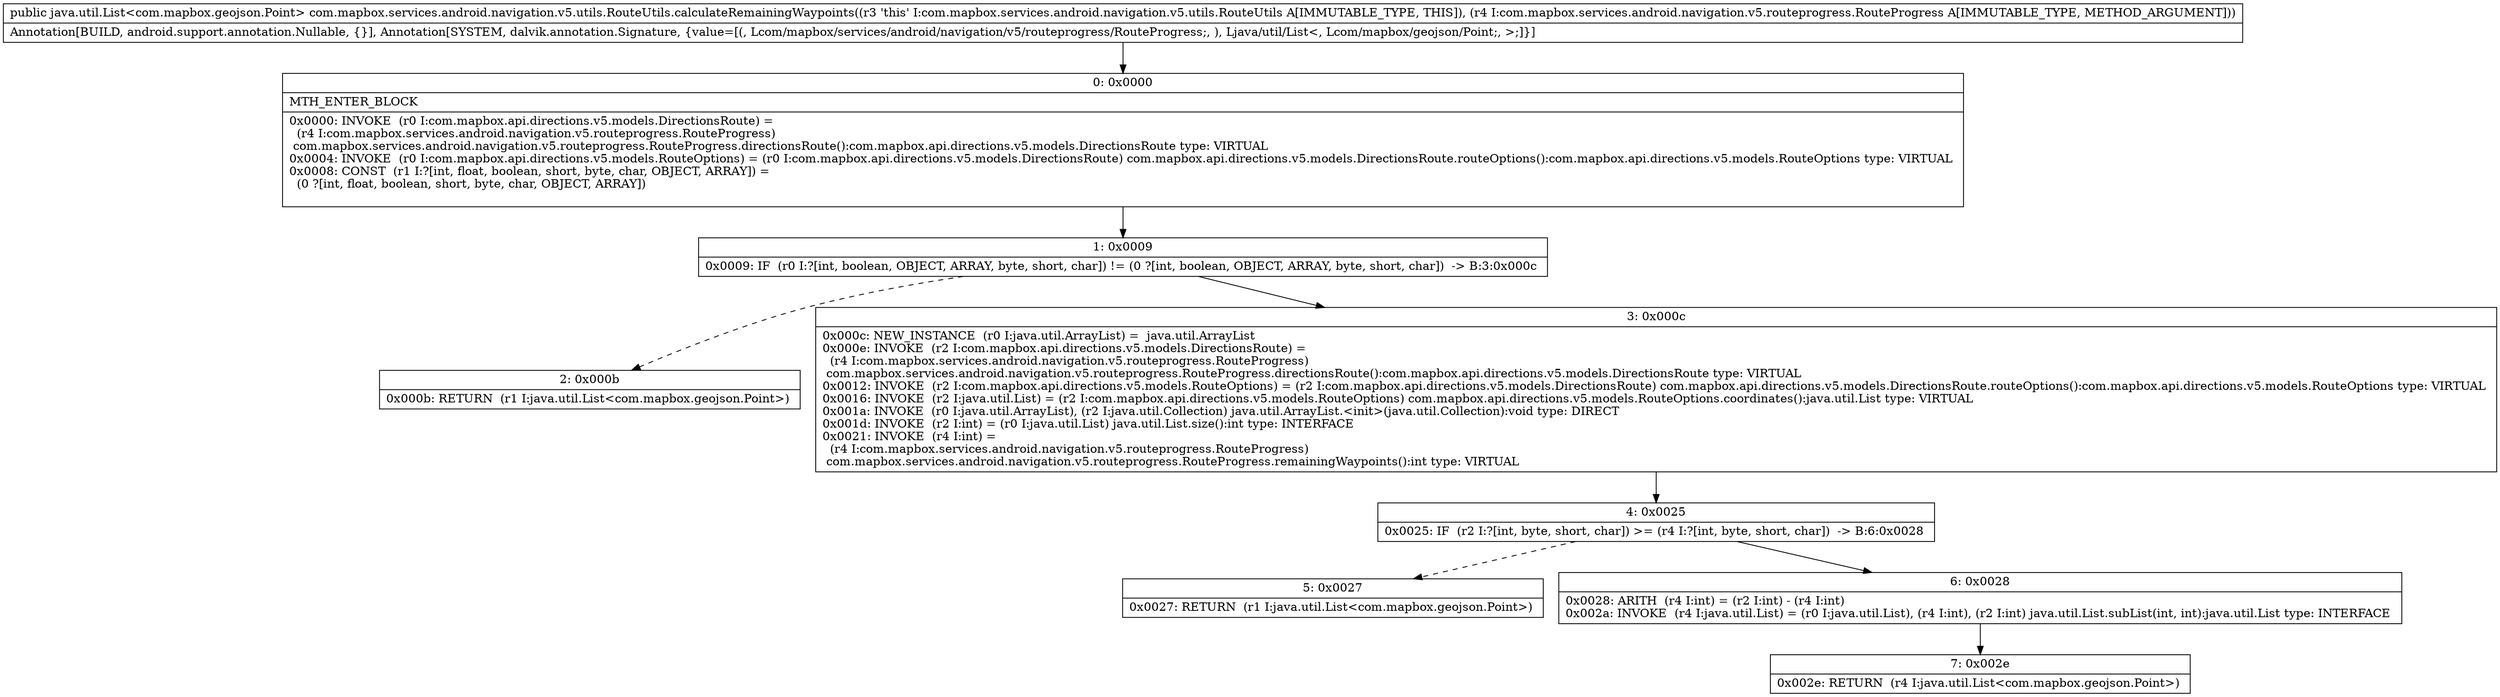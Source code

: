 digraph "CFG forcom.mapbox.services.android.navigation.v5.utils.RouteUtils.calculateRemainingWaypoints(Lcom\/mapbox\/services\/android\/navigation\/v5\/routeprogress\/RouteProgress;)Ljava\/util\/List;" {
Node_0 [shape=record,label="{0\:\ 0x0000|MTH_ENTER_BLOCK\l|0x0000: INVOKE  (r0 I:com.mapbox.api.directions.v5.models.DirectionsRoute) = \l  (r4 I:com.mapbox.services.android.navigation.v5.routeprogress.RouteProgress)\l com.mapbox.services.android.navigation.v5.routeprogress.RouteProgress.directionsRoute():com.mapbox.api.directions.v5.models.DirectionsRoute type: VIRTUAL \l0x0004: INVOKE  (r0 I:com.mapbox.api.directions.v5.models.RouteOptions) = (r0 I:com.mapbox.api.directions.v5.models.DirectionsRoute) com.mapbox.api.directions.v5.models.DirectionsRoute.routeOptions():com.mapbox.api.directions.v5.models.RouteOptions type: VIRTUAL \l0x0008: CONST  (r1 I:?[int, float, boolean, short, byte, char, OBJECT, ARRAY]) = \l  (0 ?[int, float, boolean, short, byte, char, OBJECT, ARRAY])\l \l}"];
Node_1 [shape=record,label="{1\:\ 0x0009|0x0009: IF  (r0 I:?[int, boolean, OBJECT, ARRAY, byte, short, char]) != (0 ?[int, boolean, OBJECT, ARRAY, byte, short, char])  \-\> B:3:0x000c \l}"];
Node_2 [shape=record,label="{2\:\ 0x000b|0x000b: RETURN  (r1 I:java.util.List\<com.mapbox.geojson.Point\>) \l}"];
Node_3 [shape=record,label="{3\:\ 0x000c|0x000c: NEW_INSTANCE  (r0 I:java.util.ArrayList) =  java.util.ArrayList \l0x000e: INVOKE  (r2 I:com.mapbox.api.directions.v5.models.DirectionsRoute) = \l  (r4 I:com.mapbox.services.android.navigation.v5.routeprogress.RouteProgress)\l com.mapbox.services.android.navigation.v5.routeprogress.RouteProgress.directionsRoute():com.mapbox.api.directions.v5.models.DirectionsRoute type: VIRTUAL \l0x0012: INVOKE  (r2 I:com.mapbox.api.directions.v5.models.RouteOptions) = (r2 I:com.mapbox.api.directions.v5.models.DirectionsRoute) com.mapbox.api.directions.v5.models.DirectionsRoute.routeOptions():com.mapbox.api.directions.v5.models.RouteOptions type: VIRTUAL \l0x0016: INVOKE  (r2 I:java.util.List) = (r2 I:com.mapbox.api.directions.v5.models.RouteOptions) com.mapbox.api.directions.v5.models.RouteOptions.coordinates():java.util.List type: VIRTUAL \l0x001a: INVOKE  (r0 I:java.util.ArrayList), (r2 I:java.util.Collection) java.util.ArrayList.\<init\>(java.util.Collection):void type: DIRECT \l0x001d: INVOKE  (r2 I:int) = (r0 I:java.util.List) java.util.List.size():int type: INTERFACE \l0x0021: INVOKE  (r4 I:int) = \l  (r4 I:com.mapbox.services.android.navigation.v5.routeprogress.RouteProgress)\l com.mapbox.services.android.navigation.v5.routeprogress.RouteProgress.remainingWaypoints():int type: VIRTUAL \l}"];
Node_4 [shape=record,label="{4\:\ 0x0025|0x0025: IF  (r2 I:?[int, byte, short, char]) \>= (r4 I:?[int, byte, short, char])  \-\> B:6:0x0028 \l}"];
Node_5 [shape=record,label="{5\:\ 0x0027|0x0027: RETURN  (r1 I:java.util.List\<com.mapbox.geojson.Point\>) \l}"];
Node_6 [shape=record,label="{6\:\ 0x0028|0x0028: ARITH  (r4 I:int) = (r2 I:int) \- (r4 I:int) \l0x002a: INVOKE  (r4 I:java.util.List) = (r0 I:java.util.List), (r4 I:int), (r2 I:int) java.util.List.subList(int, int):java.util.List type: INTERFACE \l}"];
Node_7 [shape=record,label="{7\:\ 0x002e|0x002e: RETURN  (r4 I:java.util.List\<com.mapbox.geojson.Point\>) \l}"];
MethodNode[shape=record,label="{public java.util.List\<com.mapbox.geojson.Point\> com.mapbox.services.android.navigation.v5.utils.RouteUtils.calculateRemainingWaypoints((r3 'this' I:com.mapbox.services.android.navigation.v5.utils.RouteUtils A[IMMUTABLE_TYPE, THIS]), (r4 I:com.mapbox.services.android.navigation.v5.routeprogress.RouteProgress A[IMMUTABLE_TYPE, METHOD_ARGUMENT]))  | Annotation[BUILD, android.support.annotation.Nullable, \{\}], Annotation[SYSTEM, dalvik.annotation.Signature, \{value=[(, Lcom\/mapbox\/services\/android\/navigation\/v5\/routeprogress\/RouteProgress;, ), Ljava\/util\/List\<, Lcom\/mapbox\/geojson\/Point;, \>;]\}]\l}"];
MethodNode -> Node_0;
Node_0 -> Node_1;
Node_1 -> Node_2[style=dashed];
Node_1 -> Node_3;
Node_3 -> Node_4;
Node_4 -> Node_5[style=dashed];
Node_4 -> Node_6;
Node_6 -> Node_7;
}

